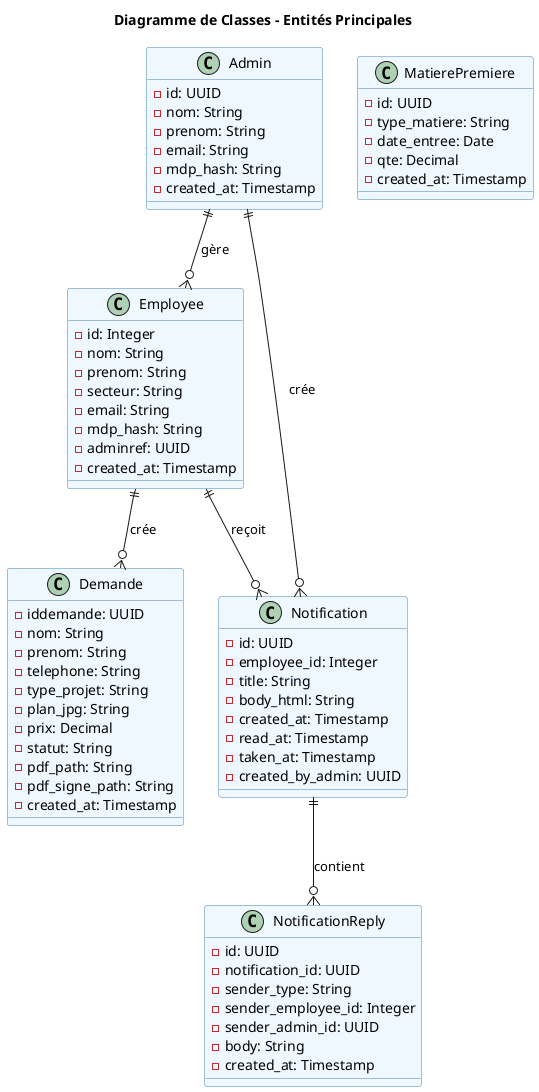 @startuml
title Diagramme de Classes - Entités Principales

skinparam class {
  BackgroundColor #F0F8FF
  BorderColor #4682B4
}

class Admin {
  - id: UUID
  - nom: String
  - prenom: String
  - email: String
  - mdp_hash: String
  - created_at: Timestamp
}

class Employee {
  - id: Integer
  - nom: String
  - prenom: String
  - secteur: String
  - email: String
  - mdp_hash: String
  - adminref: UUID
  - created_at: Timestamp
}

class Demande {
  - iddemande: UUID
  - nom: String
  - prenom: String
  - telephone: String
  - type_projet: String
  - plan_jpg: String
  - prix: Decimal
  - statut: String
  - pdf_path: String
  - pdf_signe_path: String
  - created_at: Timestamp
}

class MatierePremiere {
  - id: UUID
  - type_matiere: String
  - date_entree: Date
  - qte: Decimal
  - created_at: Timestamp
}

class Notification {
  - id: UUID
  - employee_id: Integer
  - title: String
  - body_html: String
  - created_at: Timestamp
  - read_at: Timestamp
  - taken_at: Timestamp
  - created_by_admin: UUID
}

class NotificationReply {
  - id: UUID
  - notification_id: UUID
  - sender_type: String
  - sender_employee_id: Integer
  - sender_admin_id: UUID
  - body: String
  - created_at: Timestamp
}

' Relations
Admin ||--o{ Employee : "gère"
Employee ||--o{ Demande : "crée"
Admin ||--o{ Notification : "crée"
Employee ||--o{ Notification : "reçoit"
Notification ||--o{ NotificationReply : "contient"

@enduml
